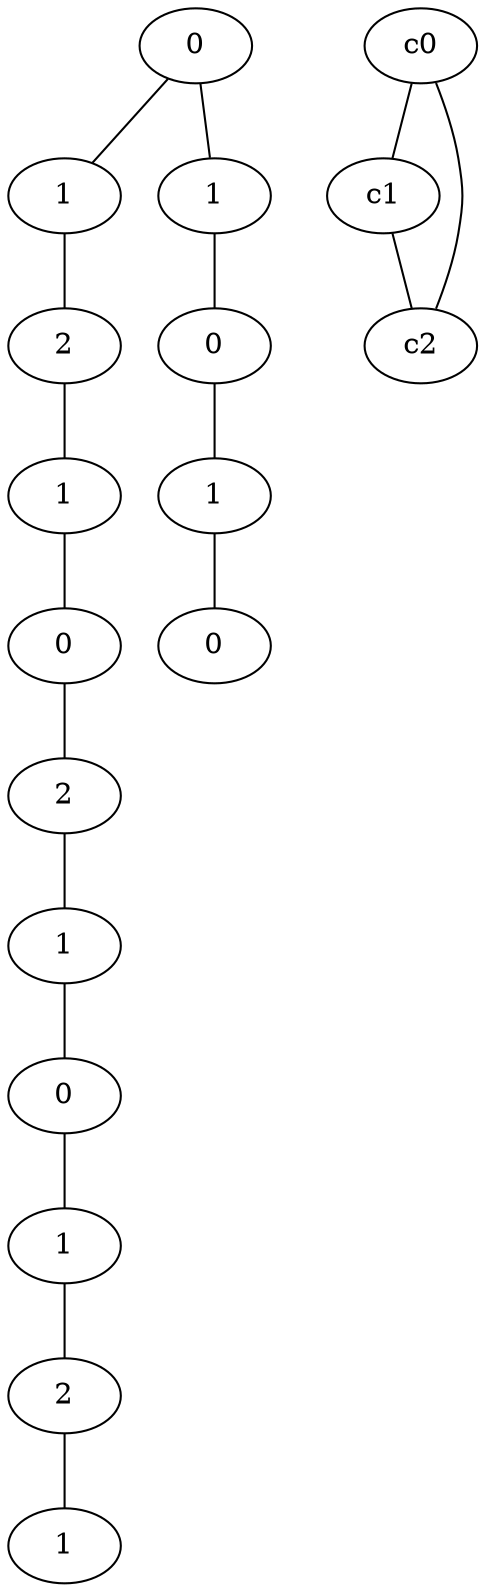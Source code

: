 graph {
a0[label=0];
a1[label=1];
a2[label=2];
a3[label=1];
a4[label=0];
a5[label=2];
a6[label=1];
a7[label=0];
a8[label=1];
a9[label=2];
a10[label=1];
a11[label=1];
a12[label=0];
a13[label=1];
a14[label=0];
a0 -- a1;
a0 -- a11;
a1 -- a2;
a2 -- a3;
a3 -- a4;
a4 -- a5;
a5 -- a6;
a6 -- a7;
a7 -- a8;
a8 -- a9;
a9 -- a10;
a11 -- a12;
a12 -- a13;
a13 -- a14;
c0 -- c1;
c0 -- c2;
c1 -- c2;
}
